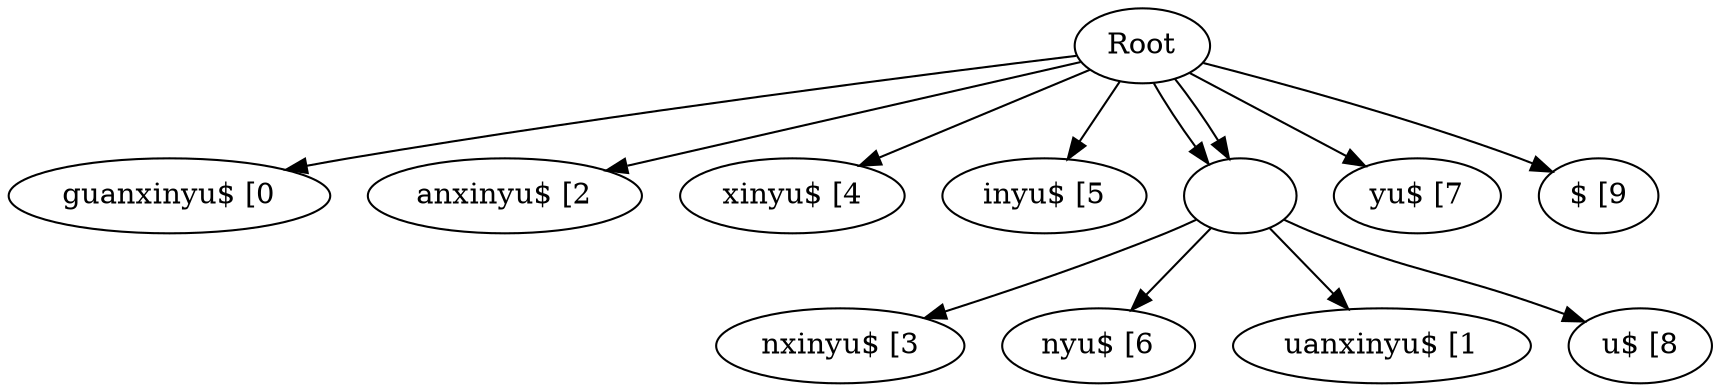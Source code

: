 digraph {
	Root -> "guanxinyu$ [0":"∞]"
	Root -> "anxinyu$ [2":"∞]"
	Root -> "xinyu$ [4":"∞]"
	Root -> "inyu$ [5":"∞]"
	Root -> ""
	"" -> "nxinyu$ [3":"∞]"
	"" -> "nyu$ [6":"∞]"
	Root -> "yu$ [7":"∞]"
	Root -> ""
	"" -> "uanxinyu$ [1":"∞]"
	"" -> "u$ [8":"∞]"
	Root -> "$ [9":"∞]"
}
